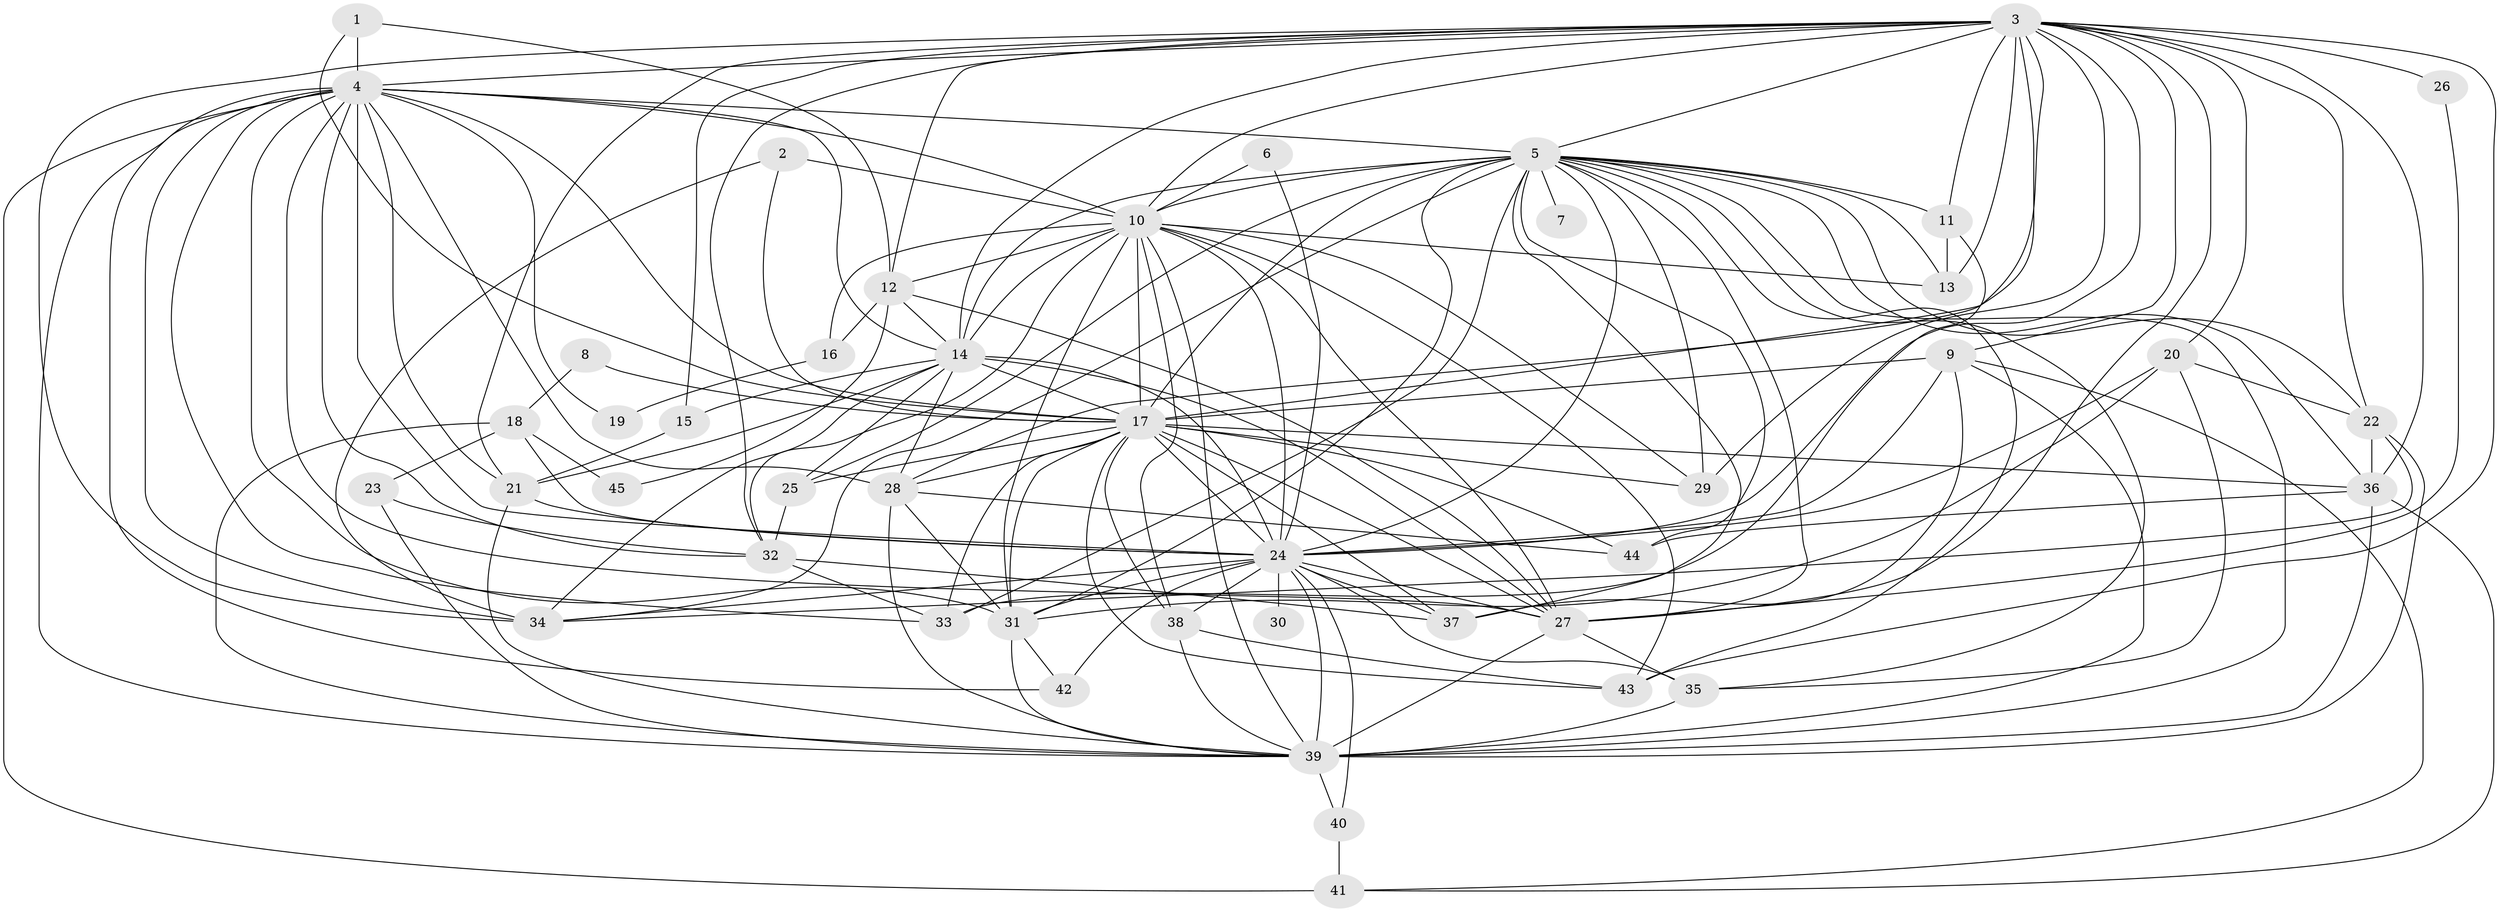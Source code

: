 // original degree distribution, {18: 0.013605442176870748, 20: 0.013605442176870748, 23: 0.006802721088435374, 29: 0.006802721088435374, 24: 0.006802721088435374, 30: 0.006802721088435374, 19: 0.006802721088435374, 22: 0.006802721088435374, 32: 0.006802721088435374, 8: 0.006802721088435374, 3: 0.2108843537414966, 6: 0.013605442176870748, 2: 0.5374149659863946, 4: 0.061224489795918366, 5: 0.07482993197278912, 7: 0.02040816326530612}
// Generated by graph-tools (version 1.1) at 2025/36/03/04/25 23:36:26]
// undirected, 45 vertices, 158 edges
graph export_dot {
  node [color=gray90,style=filled];
  1;
  2;
  3;
  4;
  5;
  6;
  7;
  8;
  9;
  10;
  11;
  12;
  13;
  14;
  15;
  16;
  17;
  18;
  19;
  20;
  21;
  22;
  23;
  24;
  25;
  26;
  27;
  28;
  29;
  30;
  31;
  32;
  33;
  34;
  35;
  36;
  37;
  38;
  39;
  40;
  41;
  42;
  43;
  44;
  45;
  1 -- 4 [weight=1.0];
  1 -- 12 [weight=1.0];
  1 -- 17 [weight=1.0];
  2 -- 10 [weight=1.0];
  2 -- 17 [weight=1.0];
  2 -- 34 [weight=1.0];
  3 -- 4 [weight=1.0];
  3 -- 5 [weight=4.0];
  3 -- 9 [weight=1.0];
  3 -- 10 [weight=2.0];
  3 -- 11 [weight=1.0];
  3 -- 12 [weight=1.0];
  3 -- 13 [weight=1.0];
  3 -- 14 [weight=2.0];
  3 -- 15 [weight=1.0];
  3 -- 17 [weight=3.0];
  3 -- 20 [weight=1.0];
  3 -- 21 [weight=1.0];
  3 -- 22 [weight=1.0];
  3 -- 24 [weight=2.0];
  3 -- 26 [weight=2.0];
  3 -- 27 [weight=2.0];
  3 -- 28 [weight=1.0];
  3 -- 29 [weight=1.0];
  3 -- 32 [weight=1.0];
  3 -- 34 [weight=1.0];
  3 -- 36 [weight=1.0];
  3 -- 43 [weight=1.0];
  4 -- 5 [weight=2.0];
  4 -- 10 [weight=2.0];
  4 -- 14 [weight=1.0];
  4 -- 17 [weight=2.0];
  4 -- 19 [weight=1.0];
  4 -- 21 [weight=1.0];
  4 -- 24 [weight=2.0];
  4 -- 27 [weight=1.0];
  4 -- 28 [weight=1.0];
  4 -- 31 [weight=1.0];
  4 -- 32 [weight=1.0];
  4 -- 33 [weight=1.0];
  4 -- 34 [weight=2.0];
  4 -- 39 [weight=1.0];
  4 -- 41 [weight=2.0];
  4 -- 42 [weight=1.0];
  5 -- 7 [weight=1.0];
  5 -- 10 [weight=2.0];
  5 -- 11 [weight=1.0];
  5 -- 13 [weight=1.0];
  5 -- 14 [weight=4.0];
  5 -- 17 [weight=4.0];
  5 -- 22 [weight=1.0];
  5 -- 24 [weight=2.0];
  5 -- 25 [weight=1.0];
  5 -- 27 [weight=2.0];
  5 -- 29 [weight=1.0];
  5 -- 31 [weight=2.0];
  5 -- 33 [weight=1.0];
  5 -- 34 [weight=1.0];
  5 -- 35 [weight=1.0];
  5 -- 36 [weight=1.0];
  5 -- 37 [weight=1.0];
  5 -- 39 [weight=2.0];
  5 -- 43 [weight=2.0];
  5 -- 44 [weight=1.0];
  6 -- 10 [weight=1.0];
  6 -- 24 [weight=1.0];
  8 -- 17 [weight=2.0];
  8 -- 18 [weight=1.0];
  9 -- 17 [weight=1.0];
  9 -- 24 [weight=1.0];
  9 -- 37 [weight=1.0];
  9 -- 39 [weight=1.0];
  9 -- 41 [weight=1.0];
  10 -- 12 [weight=1.0];
  10 -- 13 [weight=1.0];
  10 -- 14 [weight=2.0];
  10 -- 16 [weight=2.0];
  10 -- 17 [weight=3.0];
  10 -- 24 [weight=1.0];
  10 -- 27 [weight=3.0];
  10 -- 29 [weight=1.0];
  10 -- 31 [weight=1.0];
  10 -- 32 [weight=1.0];
  10 -- 38 [weight=1.0];
  10 -- 39 [weight=1.0];
  10 -- 43 [weight=1.0];
  11 -- 13 [weight=1.0];
  11 -- 33 [weight=1.0];
  12 -- 14 [weight=1.0];
  12 -- 16 [weight=1.0];
  12 -- 27 [weight=1.0];
  12 -- 45 [weight=1.0];
  14 -- 15 [weight=1.0];
  14 -- 17 [weight=3.0];
  14 -- 21 [weight=1.0];
  14 -- 24 [weight=1.0];
  14 -- 25 [weight=2.0];
  14 -- 27 [weight=1.0];
  14 -- 28 [weight=1.0];
  14 -- 34 [weight=1.0];
  15 -- 21 [weight=2.0];
  16 -- 19 [weight=1.0];
  17 -- 24 [weight=2.0];
  17 -- 25 [weight=1.0];
  17 -- 27 [weight=4.0];
  17 -- 28 [weight=1.0];
  17 -- 29 [weight=1.0];
  17 -- 31 [weight=1.0];
  17 -- 33 [weight=1.0];
  17 -- 36 [weight=1.0];
  17 -- 37 [weight=2.0];
  17 -- 38 [weight=1.0];
  17 -- 43 [weight=1.0];
  17 -- 44 [weight=1.0];
  18 -- 23 [weight=1.0];
  18 -- 24 [weight=2.0];
  18 -- 39 [weight=1.0];
  18 -- 45 [weight=1.0];
  20 -- 22 [weight=1.0];
  20 -- 24 [weight=1.0];
  20 -- 31 [weight=1.0];
  20 -- 35 [weight=1.0];
  21 -- 24 [weight=1.0];
  21 -- 39 [weight=1.0];
  22 -- 34 [weight=1.0];
  22 -- 36 [weight=1.0];
  22 -- 39 [weight=1.0];
  23 -- 32 [weight=1.0];
  23 -- 39 [weight=1.0];
  24 -- 27 [weight=2.0];
  24 -- 30 [weight=1.0];
  24 -- 31 [weight=1.0];
  24 -- 34 [weight=1.0];
  24 -- 35 [weight=1.0];
  24 -- 37 [weight=1.0];
  24 -- 38 [weight=1.0];
  24 -- 39 [weight=2.0];
  24 -- 40 [weight=1.0];
  24 -- 42 [weight=1.0];
  25 -- 32 [weight=1.0];
  26 -- 27 [weight=1.0];
  27 -- 35 [weight=2.0];
  27 -- 39 [weight=1.0];
  28 -- 31 [weight=1.0];
  28 -- 39 [weight=1.0];
  28 -- 44 [weight=1.0];
  31 -- 39 [weight=1.0];
  31 -- 42 [weight=1.0];
  32 -- 33 [weight=1.0];
  32 -- 37 [weight=2.0];
  35 -- 39 [weight=1.0];
  36 -- 39 [weight=1.0];
  36 -- 41 [weight=1.0];
  36 -- 44 [weight=1.0];
  38 -- 39 [weight=1.0];
  38 -- 43 [weight=1.0];
  39 -- 40 [weight=1.0];
  40 -- 41 [weight=1.0];
}
